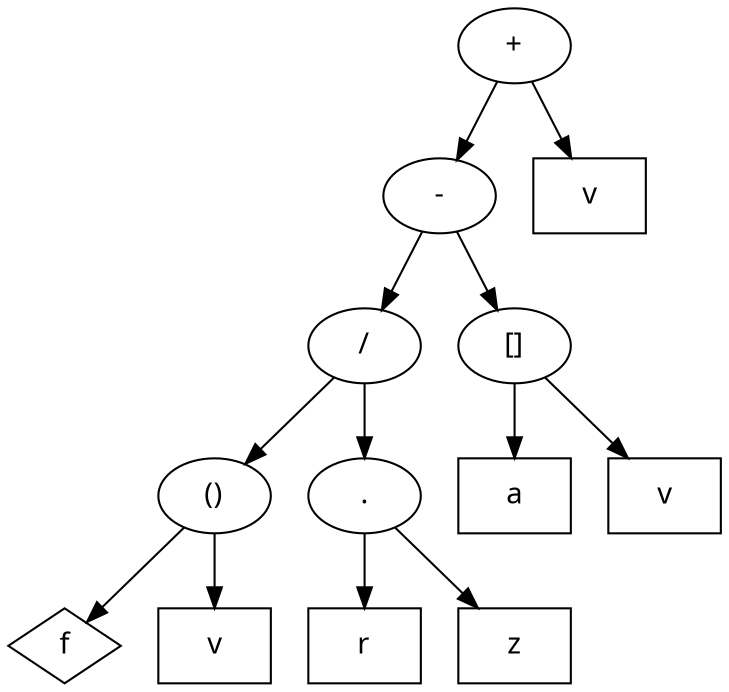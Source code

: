 digraph G {
	node [label="\N"];
	graph [bb="0,0,342,324"];
	{
		graph [bb=""];
		0 [label="+", fontname=Verdana, shape=ellipse, pos="243,306", width="0.75", height="0.5"];
		1 [label="-", fontname=Verdana, shape=ellipse, pos="207,234", width="0.75", height="0.5"];
		2 [label=v, fontname=Verdana, shape=box, pos="279,234", width="0.75", height="0.5"];
		3 [label="/", fontname=Verdana, shape=ellipse, pos="171,162", width="0.75", height="0.5"];
		4 [label="[]", fontname=Verdana, shape=ellipse, pos="243,162", width="0.75", height="0.5"];
		5 [label="()", fontname=Verdana, shape=ellipse, pos="99,90", width="0.75", height="0.5"];
		6 [label=".", fontname=Verdana, shape=ellipse, pos="171,90", width="0.75", height="0.5"];
		7 [label=f, fontname=Verdana, shape=diamond, pos="27,18", width="0.75", height="0.5"];
		8 [label=v, fontname=Verdana, shape=box, pos="99,18", width="0.75", height="0.5"];
		9 [label=r, fontname=Verdana, shape=box, pos="171,18", width="0.75", height="0.5"];
		10 [label=z, fontname=Verdana, shape=box, pos="243,18", width="0.75", height="0.5"];
		11 [label=a, fontname=Verdana, shape=box, pos="243,90", width="0.75", height="0.5"];
		12 [label=v, fontname=Verdana, shape=box, pos="315,90", width="0.75", height="0.5"];
		0 -> 1 [pos="e,215.63,251.27 234.29,288.57 230.04,280.08 224.85,269.69 220.13,260.27"];
		0 -> 2 [pos="e,269.99,252.02 251.71,288.57 255.82,280.35 260.82,270.36 265.41,261.18"];
		1 -> 3 [pos="e,179.63,179.27 198.29,216.57 194.04,208.08 188.85,197.69 184.13,188.27"];
		1 -> 4 [pos="e,234.37,179.27 215.71,216.57 219.96,208.08 225.15,197.69 229.87,188.27"];
		3 -> 5 [pos="e,114.25,105.25 155.73,146.73 145.8,136.8 132.68,123.68 121.56,112.56"];
		3 -> 6 [pos="e,171,108.41 171,143.83 171,136.13 171,126.97 171,118.42"];
		5 -> 7 [pos="e,38.023,29.023 83.731,74.731 72.489,63.489 57.155,48.155 45.263,36.263"];
		5 -> 8 [pos="e,99,36.413 99,71.831 99,64.131 99,54.974 99,46.417"];
		6 -> 9 [pos="e,171,36.413 171,71.831 171,64.131 171,54.974 171,46.417"];
		6 -> 10 [pos="e,224.95,36.047 186.27,74.731 195.37,65.629 207.15,53.846 217.62,43.379"];
		4 -> 11 [pos="e,243,108.41 243,143.83 243,136.13 243,126.97 243,118.42"];
		4 -> 12 [pos="e,296.95,108.05 258.27,146.73 267.37,137.63 279.15,125.85 289.62,115.38"];
	}
}

